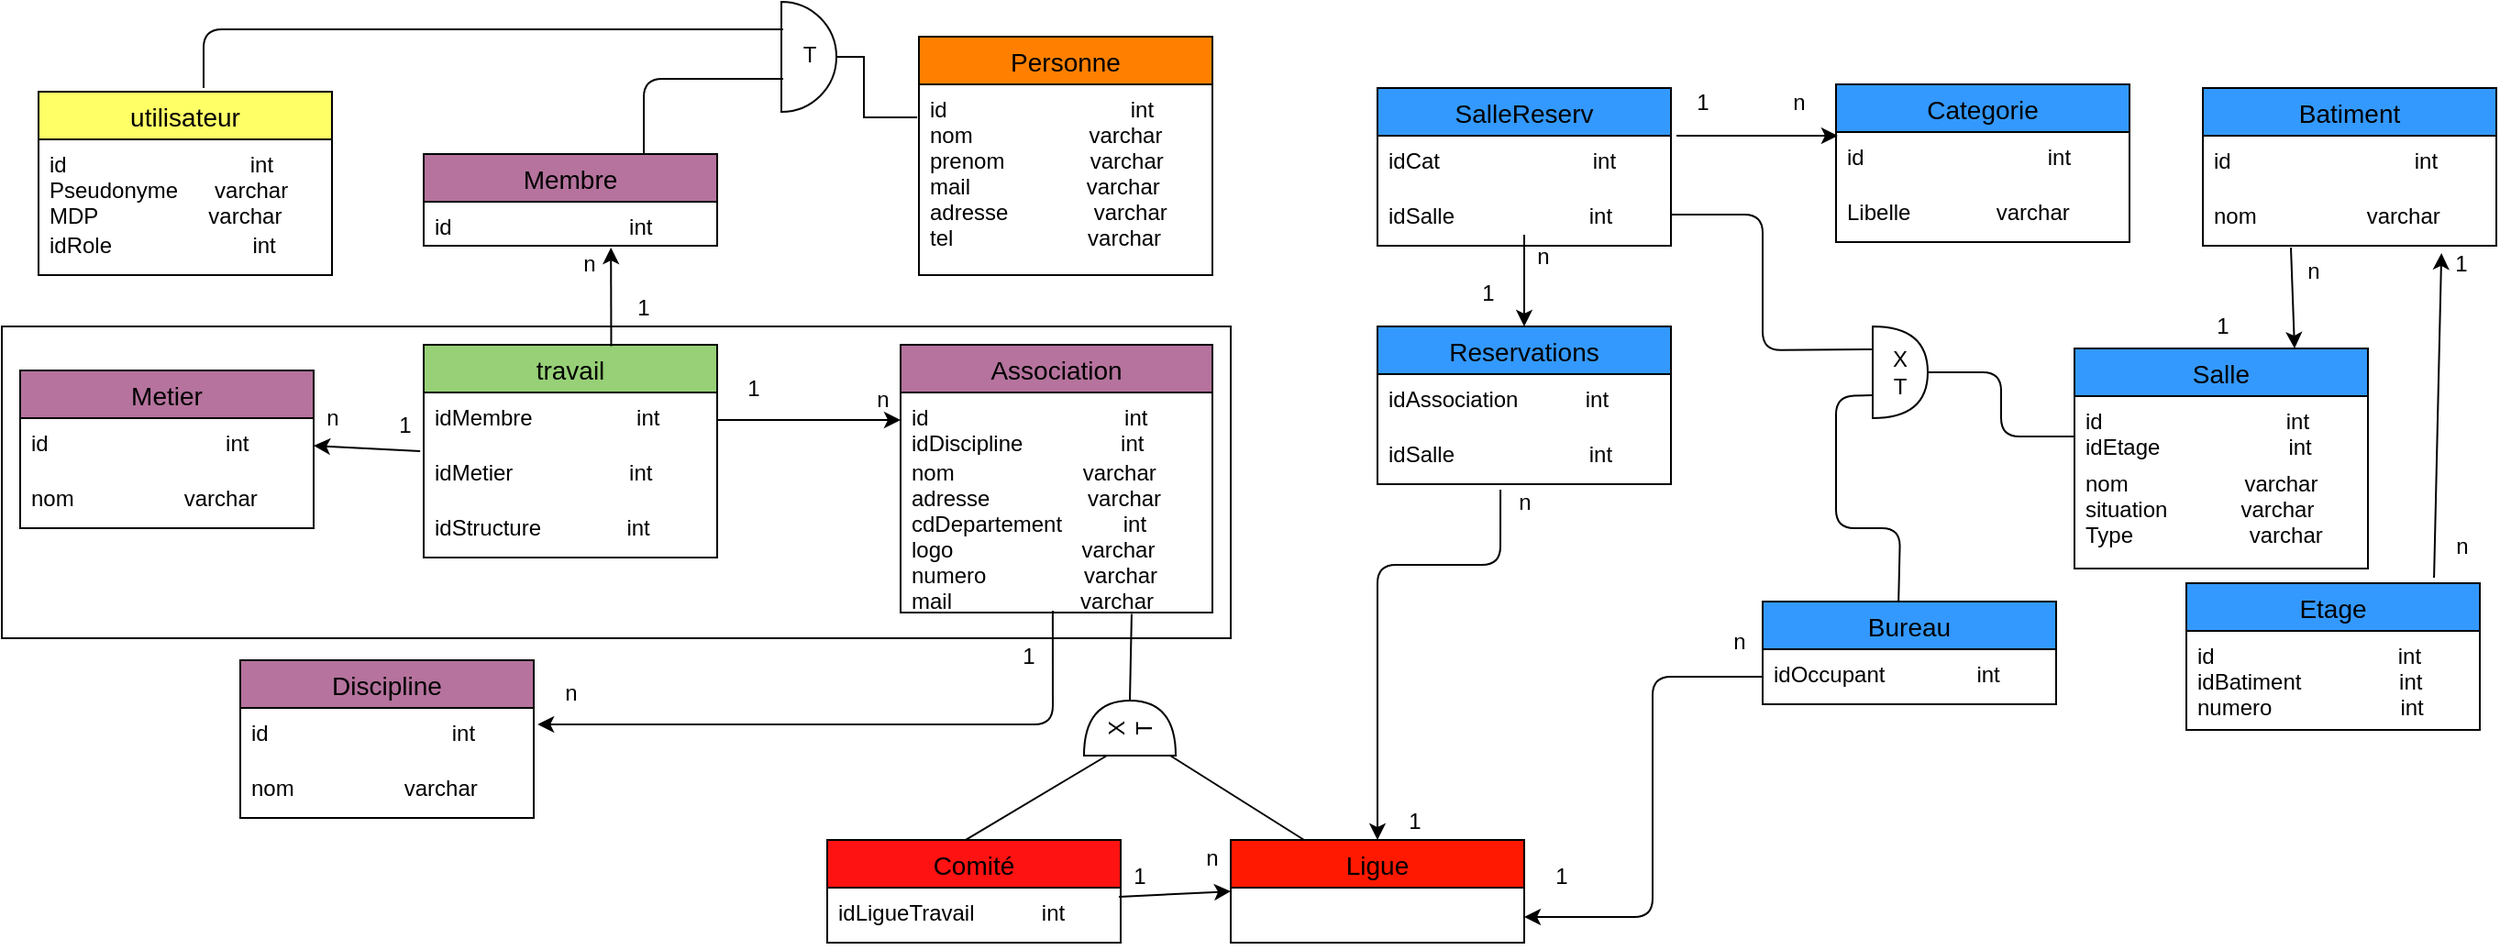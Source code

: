 <mxfile version="13.10.6" type="device"><diagram id="2DV8uy0ut4ykDYrGtj5p" name="Page-1"><mxGraphModel dx="2744" dy="729" grid="1" gridSize="10" guides="1" tooltips="1" connect="1" arrows="1" fold="1" page="1" pageScale="1" pageWidth="827" pageHeight="1169" math="0" shadow="0"><root><mxCell id="0"/><mxCell id="1" parent="0"/><mxCell id="hDsjbTgdmyOwLNcb0dXp-3" value="" style="rounded=0;whiteSpace=wrap;html=1;" parent="1" vertex="1"><mxGeometry x="-700" y="222" width="670" height="170" as="geometry"/></mxCell><mxCell id="GRuf07WyvJA_DsYiJZch-27" value="Etage" style="swimlane;fontStyle=0;childLayout=stackLayout;horizontal=1;startSize=26;horizontalStack=0;resizeParent=1;resizeParentMax=0;resizeLast=0;collapsible=1;marginBottom=0;align=center;fontSize=14;fillColor=#3399FF;" parent="1" vertex="1"><mxGeometry x="491" y="362" width="160" height="80" as="geometry"/></mxCell><mxCell id="GRuf07WyvJA_DsYiJZch-28" value="id                              int&#xA;idBatiment                int&#xA;numero                     int&#xA;&#xA;" style="text;strokeColor=none;fillColor=none;spacingLeft=4;spacingRight=4;overflow=hidden;rotatable=0;points=[[0,0.5],[1,0.5]];portConstraint=eastwest;fontSize=12;" parent="GRuf07WyvJA_DsYiJZch-27" vertex="1"><mxGeometry y="26" width="160" height="54" as="geometry"/></mxCell><mxCell id="GRuf07WyvJA_DsYiJZch-23" value="Salle" style="swimlane;fontStyle=0;childLayout=stackLayout;horizontal=1;startSize=26;horizontalStack=0;resizeParent=1;resizeParentMax=0;resizeLast=0;collapsible=1;marginBottom=0;align=center;fontSize=14;fillColor=#3399FF;" parent="1" vertex="1"><mxGeometry x="430" y="234" width="160" height="120" as="geometry"/></mxCell><mxCell id="GRuf07WyvJA_DsYiJZch-24" value="id                              int&#xA;idEtage                     int&#xA;" style="text;strokeColor=none;fillColor=none;spacingLeft=4;spacingRight=4;overflow=hidden;rotatable=0;points=[[0,0.5],[1,0.5]];portConstraint=eastwest;fontSize=12;" parent="GRuf07WyvJA_DsYiJZch-23" vertex="1"><mxGeometry y="26" width="160" height="34" as="geometry"/></mxCell><mxCell id="GRuf07WyvJA_DsYiJZch-25" value="nom                   varchar&#xA;situation            varchar&#xA;Type                   varchar&#xA;" style="text;strokeColor=none;fillColor=none;spacingLeft=4;spacingRight=4;overflow=hidden;rotatable=0;points=[[0,0.5],[1,0.5]];portConstraint=eastwest;fontSize=12;" parent="GRuf07WyvJA_DsYiJZch-23" vertex="1"><mxGeometry y="60" width="160" height="60" as="geometry"/></mxCell><mxCell id="pXN5hou5hqDfqBLUjzr5-11" value="&lt;div&gt;X&lt;/div&gt;&lt;div&gt;T&lt;/div&gt;" style="shape=or;whiteSpace=wrap;html=1;fillColor=#FFFFFF;rotation=-90;" parent="1" vertex="1"><mxGeometry x="-100" y="416" width="30" height="50" as="geometry"/></mxCell><mxCell id="pXN5hou5hqDfqBLUjzr5-14" value="" style="endArrow=none;html=1;exitX=1;exitY=0.5;exitDx=0;exitDy=0;exitPerimeter=0;entryX=0.741;entryY=1.008;entryDx=0;entryDy=0;entryPerimeter=0;" parent="1" source="pXN5hou5hqDfqBLUjzr5-11" target="GRuf07WyvJA_DsYiJZch-46" edge="1"><mxGeometry width="50" height="50" relative="1" as="geometry"><mxPoint x="70" y="422" as="sourcePoint"/><mxPoint x="-190" y="392" as="targetPoint"/></mxGeometry></mxCell><mxCell id="pXN5hou5hqDfqBLUjzr5-15" value="" style="endArrow=none;html=1;entryX=0.45;entryY=0.036;entryDx=0;entryDy=0;exitX=0;exitY=0.25;exitDx=0;exitDy=0;exitPerimeter=0;entryPerimeter=0;" parent="1" source="pXN5hou5hqDfqBLUjzr5-11" target="pXN5hou5hqDfqBLUjzr5-7" edge="1"><mxGeometry width="50" height="50" relative="1" as="geometry"><mxPoint x="70" y="422" as="sourcePoint"/><mxPoint x="120" y="372" as="targetPoint"/></mxGeometry></mxCell><mxCell id="pXN5hou5hqDfqBLUjzr5-16" value="" style="endArrow=none;html=1;entryX=0;entryY=0.94;entryDx=0;entryDy=0;entryPerimeter=0;exitX=0.25;exitY=0;exitDx=0;exitDy=0;" parent="1" source="GRuf07WyvJA_DsYiJZch-15" target="pXN5hou5hqDfqBLUjzr5-11" edge="1"><mxGeometry width="50" height="50" relative="1" as="geometry"><mxPoint x="70" y="422" as="sourcePoint"/><mxPoint x="120" y="372" as="targetPoint"/></mxGeometry></mxCell><mxCell id="pXN5hou5hqDfqBLUjzr5-17" value="" style="endArrow=classic;html=1;exitX=1;exitY=0.5;exitDx=0;exitDy=0;entryX=0;entryY=0.5;entryDx=0;entryDy=0;" parent="1" source="GRuf07WyvJA_DsYiJZch-36" target="GRuf07WyvJA_DsYiJZch-12" edge="1"><mxGeometry width="50" height="50" relative="1" as="geometry"><mxPoint x="70" y="372" as="sourcePoint"/><mxPoint x="-300" y="272" as="targetPoint"/></mxGeometry></mxCell><mxCell id="pXN5hou5hqDfqBLUjzr5-37" value="" style="endArrow=classic;html=1;exitX=0.488;exitY=0.989;exitDx=0;exitDy=0;exitPerimeter=0;entryX=1.013;entryY=0.3;entryDx=0;entryDy=0;entryPerimeter=0;" parent="1" source="GRuf07WyvJA_DsYiJZch-46" target="pXN5hou5hqDfqBLUjzr5-34" edge="1"><mxGeometry width="50" height="50" relative="1" as="geometry"><mxPoint x="-220" y="312" as="sourcePoint"/><mxPoint x="-170" y="262" as="targetPoint"/><Array as="points"><mxPoint x="-127" y="439"/></Array></mxGeometry></mxCell><mxCell id="pXN5hou5hqDfqBLUjzr5-42" value="n" style="text;html=1;align=center;verticalAlign=middle;resizable=0;points=[];autosize=1;" parent="1" vertex="1"><mxGeometry x="631" y="332" width="20" height="20" as="geometry"/></mxCell><mxCell id="pXN5hou5hqDfqBLUjzr5-43" value="n" style="text;html=1;align=center;verticalAlign=middle;resizable=0;points=[];autosize=1;" parent="1" vertex="1"><mxGeometry x="550" y="182" width="20" height="20" as="geometry"/></mxCell><mxCell id="pXN5hou5hqDfqBLUjzr5-44" value="n" style="text;html=1;align=center;verticalAlign=middle;resizable=0;points=[];autosize=1;" parent="1" vertex="1"><mxGeometry x="-400" y="412" width="20" height="20" as="geometry"/></mxCell><mxCell id="pXN5hou5hqDfqBLUjzr5-45" value="n" style="text;html=1;align=center;verticalAlign=middle;resizable=0;points=[];autosize=1;" parent="1" vertex="1"><mxGeometry x="-230" y="252" width="20" height="20" as="geometry"/></mxCell><mxCell id="pXN5hou5hqDfqBLUjzr5-49" value="&lt;div&gt;1&lt;/div&gt;" style="text;html=1;strokeColor=none;fillColor=none;align=center;verticalAlign=middle;whiteSpace=wrap;rounded=0;shadow=0;" parent="1" vertex="1"><mxGeometry x="-310" y="246" width="40" height="20" as="geometry"/></mxCell><mxCell id="pXN5hou5hqDfqBLUjzr5-50" value="&lt;div&gt;1&lt;/div&gt;" style="text;html=1;strokeColor=none;fillColor=none;align=center;verticalAlign=middle;whiteSpace=wrap;rounded=0;shadow=0;" parent="1" vertex="1"><mxGeometry x="-500" y="266" width="40" height="20" as="geometry"/></mxCell><mxCell id="pXN5hou5hqDfqBLUjzr5-52" value="&lt;div&gt;1&lt;/div&gt;" style="text;html=1;strokeColor=none;fillColor=none;align=center;verticalAlign=middle;whiteSpace=wrap;rounded=0;shadow=0;" parent="1" vertex="1"><mxGeometry x="621" y="178" width="40" height="20" as="geometry"/></mxCell><mxCell id="pXN5hou5hqDfqBLUjzr5-53" value="&lt;div&gt;1&lt;/div&gt;" style="text;html=1;strokeColor=none;fillColor=none;align=center;verticalAlign=middle;whiteSpace=wrap;rounded=0;shadow=0;" parent="1" vertex="1"><mxGeometry x="491" y="212" width="40" height="20" as="geometry"/></mxCell><mxCell id="pXN5hou5hqDfqBLUjzr5-54" value="&lt;div&gt;1&lt;/div&gt;" style="text;html=1;strokeColor=none;fillColor=none;align=center;verticalAlign=middle;whiteSpace=wrap;rounded=0;shadow=0;" parent="1" vertex="1"><mxGeometry x="-160" y="392" width="40" height="20" as="geometry"/></mxCell><mxCell id="GRuf07WyvJA_DsYiJZch-31" value="Batiment" style="swimlane;fontStyle=0;childLayout=stackLayout;horizontal=1;startSize=26;horizontalStack=0;resizeParent=1;resizeParentMax=0;resizeLast=0;collapsible=1;marginBottom=0;align=center;fontSize=14;fillColor=#3399FF;" parent="1" vertex="1"><mxGeometry x="500" y="92" width="160" height="86" as="geometry"><mxRectangle x="280" y="380" width="100" height="26" as="alternateBounds"/></mxGeometry></mxCell><mxCell id="GRuf07WyvJA_DsYiJZch-32" value="id                              int" style="text;strokeColor=none;fillColor=none;spacingLeft=4;spacingRight=4;overflow=hidden;rotatable=0;points=[[0,0.5],[1,0.5]];portConstraint=eastwest;fontSize=12;" parent="GRuf07WyvJA_DsYiJZch-31" vertex="1"><mxGeometry y="26" width="160" height="30" as="geometry"/></mxCell><mxCell id="GRuf07WyvJA_DsYiJZch-33" value="nom                  varchar" style="text;strokeColor=none;fillColor=none;spacingLeft=4;spacingRight=4;overflow=hidden;rotatable=0;points=[[0,0.5],[1,0.5]];portConstraint=eastwest;fontSize=12;" parent="GRuf07WyvJA_DsYiJZch-31" vertex="1"><mxGeometry y="56" width="160" height="30" as="geometry"/></mxCell><mxCell id="GRuf07WyvJA_DsYiJZch-39" value="Bureau" style="swimlane;fontStyle=0;childLayout=stackLayout;horizontal=1;startSize=26;horizontalStack=0;resizeParent=1;resizeParentMax=0;resizeLast=0;collapsible=1;marginBottom=0;align=center;fontSize=14;fillColor=#3399FF;" parent="1" vertex="1"><mxGeometry x="260" y="372" width="160" height="56" as="geometry"/></mxCell><mxCell id="GRuf07WyvJA_DsYiJZch-40" value="idOccupant               int" style="text;strokeColor=none;fillColor=none;spacingLeft=4;spacingRight=4;overflow=hidden;rotatable=0;points=[[0,0.5],[1,0.5]];portConstraint=eastwest;fontSize=12;" parent="GRuf07WyvJA_DsYiJZch-39" vertex="1"><mxGeometry y="26" width="160" height="30" as="geometry"/></mxCell><mxCell id="8ENndHTd4EqJHcFQh54M-3" value="" style="verticalLabelPosition=bottom;verticalAlign=top;html=1;shape=mxgraph.basic.half_circle;fillColor=#FFFFFF;strokeColor=#050505;rotation=-90;" parent="1" vertex="1"><mxGeometry x="-290" y="60" width="60" height="30" as="geometry"/></mxCell><mxCell id="8ENndHTd4EqJHcFQh54M-4" value="T" style="text;html=1;align=center;verticalAlign=middle;resizable=0;points=[];autosize=1;" parent="1" vertex="1"><mxGeometry x="-270" y="64" width="20" height="20" as="geometry"/></mxCell><mxCell id="8ENndHTd4EqJHcFQh54M-9" value="" style="endArrow=none;html=1;entryX=0.3;entryY=0.033;entryDx=0;entryDy=0;entryPerimeter=0;exitX=0.75;exitY=0;exitDx=0;exitDy=0;" parent="1" source="GRuf07WyvJA_DsYiJZch-19" target="8ENndHTd4EqJHcFQh54M-3" edge="1"><mxGeometry width="50" height="50" relative="1" as="geometry"><mxPoint x="-200" y="92" as="sourcePoint"/><mxPoint x="-150" y="42" as="targetPoint"/><Array as="points"><mxPoint x="-350" y="87"/></Array></mxGeometry></mxCell><mxCell id="8ENndHTd4EqJHcFQh54M-10" value="" style="endArrow=none;html=1;entryX=0.75;entryY=0.033;entryDx=0;entryDy=0;entryPerimeter=0;" parent="1" target="8ENndHTd4EqJHcFQh54M-3" edge="1"><mxGeometry width="50" height="50" relative="1" as="geometry"><mxPoint x="-590" y="92" as="sourcePoint"/><mxPoint x="-150" y="42" as="targetPoint"/><Array as="points"><mxPoint x="-590" y="60"/></Array></mxGeometry></mxCell><mxCell id="8ENndHTd4EqJHcFQh54M-18" value="" style="endArrow=none;html=1;rounded=0;entryX=-0.006;entryY=0.173;entryDx=0;entryDy=0;entryPerimeter=0;exitX=0.5;exitY=1;exitDx=0;exitDy=0;exitPerimeter=0;" parent="1" source="8ENndHTd4EqJHcFQh54M-3" target="8ENndHTd4EqJHcFQh54M-15" edge="1"><mxGeometry relative="1" as="geometry"><mxPoint x="-260" y="142" as="sourcePoint"/><mxPoint x="-100" y="142" as="targetPoint"/><Array as="points"><mxPoint x="-230" y="75"/><mxPoint x="-230" y="108"/></Array></mxGeometry></mxCell><mxCell id="GRuf07WyvJA_DsYiJZch-19" value="Membre" style="swimlane;fontStyle=0;childLayout=stackLayout;horizontal=1;startSize=26;horizontalStack=0;resizeParent=1;resizeParentMax=0;resizeLast=0;collapsible=1;marginBottom=0;align=center;fontSize=14;fillColor=#B5739D;" parent="1" vertex="1"><mxGeometry x="-470" y="128" width="160" height="50" as="geometry"/></mxCell><mxCell id="GRuf07WyvJA_DsYiJZch-20" value="id                             int&#xA;" style="text;strokeColor=none;fillColor=none;spacingLeft=4;spacingRight=4;overflow=hidden;rotatable=0;points=[[0,0.5],[1,0.5]];portConstraint=eastwest;fontSize=12;" parent="GRuf07WyvJA_DsYiJZch-19" vertex="1"><mxGeometry y="26" width="160" height="24" as="geometry"/></mxCell><mxCell id="8ENndHTd4EqJHcFQh54M-14" value="Personne" style="swimlane;fontStyle=0;childLayout=stackLayout;horizontal=1;startSize=26;horizontalStack=0;resizeParent=1;resizeParentMax=0;resizeLast=0;collapsible=1;marginBottom=0;align=center;fontSize=14;strokeColor=#050505;fillColor=#FF8000;" parent="1" vertex="1"><mxGeometry x="-200" y="64" width="160" height="130" as="geometry"/></mxCell><mxCell id="8ENndHTd4EqJHcFQh54M-15" value="id                              int&#xA;nom                   varchar&#xA;prenom              varchar&#xA;mail                   varchar&#xA;adresse              varchar&#xA;tel                      varchar&#xA;" style="text;strokeColor=none;fillColor=none;spacingLeft=4;spacingRight=4;overflow=hidden;rotatable=0;points=[[0,0.5],[1,0.5]];portConstraint=eastwest;fontSize=12;" parent="8ENndHTd4EqJHcFQh54M-14" vertex="1"><mxGeometry y="26" width="160" height="104" as="geometry"/></mxCell><mxCell id="pXN5hou5hqDfqBLUjzr5-59" value="utilisateur" style="swimlane;fontStyle=0;childLayout=stackLayout;horizontal=1;startSize=26;horizontalStack=0;resizeParent=1;resizeParentMax=0;resizeLast=0;collapsible=1;marginBottom=0;align=center;fontSize=14;shadow=0;fillColor=#FFFF66;" parent="1" vertex="1"><mxGeometry x="-680" y="94" width="160" height="100" as="geometry"/></mxCell><mxCell id="pXN5hou5hqDfqBLUjzr5-60" value="id                              int&#xA;Pseudonyme      varchar&#xA;MDP                  varchar&#xA;" style="text;strokeColor=none;fillColor=none;spacingLeft=4;spacingRight=4;overflow=hidden;rotatable=0;points=[[0,0.5],[1,0.5]];portConstraint=eastwest;fontSize=12;" parent="pXN5hou5hqDfqBLUjzr5-59" vertex="1"><mxGeometry y="26" width="160" height="44" as="geometry"/></mxCell><mxCell id="pXN5hou5hqDfqBLUjzr5-61" value="idRole                       int" style="text;strokeColor=none;fillColor=none;spacingLeft=4;spacingRight=4;overflow=hidden;rotatable=0;points=[[0,0.5],[1,0.5]];portConstraint=eastwest;fontSize=12;" parent="pXN5hou5hqDfqBLUjzr5-59" vertex="1"><mxGeometry y="70" width="160" height="30" as="geometry"/></mxCell><mxCell id="GRuf07WyvJA_DsYiJZch-11" value="Association" style="swimlane;fontStyle=0;childLayout=stackLayout;horizontal=1;startSize=26;horizontalStack=0;resizeParent=1;resizeParentMax=0;resizeLast=0;collapsible=1;marginBottom=0;align=center;fontSize=14;fillColor=#B5739D;" parent="1" vertex="1"><mxGeometry x="-210" y="232" width="170" height="146" as="geometry"/></mxCell><mxCell id="GRuf07WyvJA_DsYiJZch-12" value="id                                int&#xA;idDiscipline                int&#xA;" style="text;strokeColor=none;fillColor=none;spacingLeft=4;spacingRight=4;overflow=hidden;rotatable=0;points=[[0,0.5],[1,0.5]];portConstraint=eastwest;fontSize=12;" parent="GRuf07WyvJA_DsYiJZch-11" vertex="1"><mxGeometry y="26" width="170" height="30" as="geometry"/></mxCell><mxCell id="GRuf07WyvJA_DsYiJZch-46" value="nom                     varchar&#xA;adresse                varchar&#xA;cdDepartement          int &#xA;logo                     varchar&#xA;numero                varchar&#xA;mail                     varchar&#xA;&#xA;" style="text;strokeColor=none;fillColor=none;spacingLeft=4;spacingRight=4;overflow=hidden;rotatable=0;points=[[0,0.5],[1,0.5]];portConstraint=eastwest;fontSize=12;" parent="GRuf07WyvJA_DsYiJZch-11" vertex="1"><mxGeometry y="56" width="170" height="90" as="geometry"/></mxCell><mxCell id="pXN5hou5hqDfqBLUjzr5-21" value="Metier" style="swimlane;fontStyle=0;childLayout=stackLayout;horizontal=1;startSize=26;horizontalStack=0;resizeParent=1;resizeParentMax=0;resizeLast=0;collapsible=1;marginBottom=0;align=center;fontSize=14;fillColor=#B5739D;" parent="1" vertex="1"><mxGeometry x="-690" y="246" width="160" height="86" as="geometry"/></mxCell><mxCell id="pXN5hou5hqDfqBLUjzr5-22" value="id                             int" style="text;strokeColor=none;fillColor=none;spacingLeft=4;spacingRight=4;overflow=hidden;rotatable=0;points=[[0,0.5],[1,0.5]];portConstraint=eastwest;fontSize=12;" parent="pXN5hou5hqDfqBLUjzr5-21" vertex="1"><mxGeometry y="26" width="160" height="30" as="geometry"/></mxCell><mxCell id="pXN5hou5hqDfqBLUjzr5-24" value="nom                  varchar" style="text;strokeColor=none;fillColor=none;spacingLeft=4;spacingRight=4;overflow=hidden;rotatable=0;points=[[0,0.5],[1,0.5]];portConstraint=eastwest;fontSize=12;" parent="pXN5hou5hqDfqBLUjzr5-21" vertex="1"><mxGeometry y="56" width="160" height="30" as="geometry"/></mxCell><mxCell id="hDsjbTgdmyOwLNcb0dXp-1" value="" style="endArrow=classic;html=1;exitX=-0.012;exitY=0.067;exitDx=0;exitDy=0;entryX=1;entryY=0.5;entryDx=0;entryDy=0;exitPerimeter=0;" parent="1" source="GRuf07WyvJA_DsYiJZch-37" target="pXN5hou5hqDfqBLUjzr5-22" edge="1"><mxGeometry width="50" height="50" relative="1" as="geometry"><mxPoint x="-574" y="372" as="sourcePoint"/><mxPoint x="-470" y="373" as="targetPoint"/></mxGeometry></mxCell><mxCell id="GRuf07WyvJA_DsYiJZch-35" value="travail" style="swimlane;fontStyle=0;childLayout=stackLayout;horizontal=1;startSize=26;horizontalStack=0;resizeParent=1;resizeParentMax=0;resizeLast=0;collapsible=1;marginBottom=0;align=center;fontSize=14;fillColor=#97D077;" parent="1" vertex="1"><mxGeometry x="-470" y="232" width="160" height="116" as="geometry"/></mxCell><mxCell id="GRuf07WyvJA_DsYiJZch-36" value="idMembre                 int" style="text;strokeColor=none;fillColor=none;spacingLeft=4;spacingRight=4;overflow=hidden;rotatable=0;points=[[0,0.5],[1,0.5]];portConstraint=eastwest;fontSize=12;" parent="GRuf07WyvJA_DsYiJZch-35" vertex="1"><mxGeometry y="26" width="160" height="30" as="geometry"/></mxCell><mxCell id="GRuf07WyvJA_DsYiJZch-37" value="idMetier                   int" style="text;strokeColor=none;fillColor=none;spacingLeft=4;spacingRight=4;overflow=hidden;rotatable=0;points=[[0,0.5],[1,0.5]];portConstraint=eastwest;fontSize=12;" parent="GRuf07WyvJA_DsYiJZch-35" vertex="1"><mxGeometry y="56" width="160" height="30" as="geometry"/></mxCell><mxCell id="GRuf07WyvJA_DsYiJZch-38" value="idStructure              int" style="text;strokeColor=none;fillColor=none;spacingLeft=4;spacingRight=4;overflow=hidden;rotatable=0;points=[[0,0.5],[1,0.5]];portConstraint=eastwest;fontSize=12;" parent="GRuf07WyvJA_DsYiJZch-35" vertex="1"><mxGeometry y="86" width="160" height="30" as="geometry"/></mxCell><mxCell id="hDsjbTgdmyOwLNcb0dXp-2" value="n" style="text;html=1;align=center;verticalAlign=middle;resizable=0;points=[];autosize=1;" parent="1" vertex="1"><mxGeometry x="-530" y="262" width="20" height="20" as="geometry"/></mxCell><mxCell id="pXN5hou5hqDfqBLUjzr5-7" value="Comité" style="swimlane;fontStyle=0;childLayout=stackLayout;horizontal=1;startSize=26;horizontalStack=0;resizeParent=1;resizeParentMax=0;resizeLast=0;collapsible=1;marginBottom=0;align=center;fontSize=14;fillColor=#FF1212;" parent="1" vertex="1"><mxGeometry x="-250" y="502" width="160" height="56" as="geometry"/></mxCell><mxCell id="pXN5hou5hqDfqBLUjzr5-8" value="idLigueTravail           int" style="text;strokeColor=none;fillColor=none;spacingLeft=4;spacingRight=4;overflow=hidden;rotatable=0;points=[[0,0.5],[1,0.5]];portConstraint=eastwest;fontSize=12;" parent="pXN5hou5hqDfqBLUjzr5-7" vertex="1"><mxGeometry y="26" width="160" height="30" as="geometry"/></mxCell><mxCell id="GRuf07WyvJA_DsYiJZch-15" value="Ligue" style="swimlane;fontStyle=0;childLayout=stackLayout;horizontal=1;startSize=26;horizontalStack=0;resizeParent=1;resizeParentMax=0;resizeLast=0;collapsible=1;marginBottom=0;align=center;fontSize=14;fillColor=#FF1900;" parent="1" vertex="1"><mxGeometry x="-30" y="502" width="160" height="56" as="geometry"/></mxCell><mxCell id="pXN5hou5hqDfqBLUjzr5-33" value="Discipline" style="swimlane;fontStyle=0;childLayout=stackLayout;horizontal=1;startSize=26;horizontalStack=0;resizeParent=1;resizeParentMax=0;resizeLast=0;collapsible=1;marginBottom=0;align=center;fontSize=14;shadow=0;fillColor=#B5739D;" parent="1" vertex="1"><mxGeometry x="-570" y="404" width="160" height="86" as="geometry"/></mxCell><mxCell id="pXN5hou5hqDfqBLUjzr5-34" value="id                              int" style="text;strokeColor=none;fillColor=none;spacingLeft=4;spacingRight=4;overflow=hidden;rotatable=0;points=[[0,0.5],[1,0.5]];portConstraint=eastwest;fontSize=12;" parent="pXN5hou5hqDfqBLUjzr5-33" vertex="1"><mxGeometry y="26" width="160" height="30" as="geometry"/></mxCell><mxCell id="pXN5hou5hqDfqBLUjzr5-35" value="nom                  varchar" style="text;strokeColor=none;fillColor=none;spacingLeft=4;spacingRight=4;overflow=hidden;rotatable=0;points=[[0,0.5],[1,0.5]];portConstraint=eastwest;fontSize=12;" parent="pXN5hou5hqDfqBLUjzr5-33" vertex="1"><mxGeometry y="56" width="160" height="30" as="geometry"/></mxCell><mxCell id="hDsjbTgdmyOwLNcb0dXp-4" value="" style="endArrow=classic;html=1;entryX=0.638;entryY=1.042;entryDx=0;entryDy=0;entryPerimeter=0;exitX=0.639;exitY=0.006;exitDx=0;exitDy=0;exitPerimeter=0;" parent="1" source="GRuf07WyvJA_DsYiJZch-35" target="GRuf07WyvJA_DsYiJZch-20" edge="1"><mxGeometry width="50" height="50" relative="1" as="geometry"><mxPoint x="-200" y="312" as="sourcePoint"/><mxPoint x="-150" y="262" as="targetPoint"/></mxGeometry></mxCell><mxCell id="hDsjbTgdmyOwLNcb0dXp-5" value="&lt;div&gt;1&lt;/div&gt;" style="text;html=1;strokeColor=none;fillColor=none;align=center;verticalAlign=middle;whiteSpace=wrap;rounded=0;shadow=0;" parent="1" vertex="1"><mxGeometry x="-370" y="202" width="40" height="20" as="geometry"/></mxCell><mxCell id="hDsjbTgdmyOwLNcb0dXp-6" value="n" style="text;html=1;align=center;verticalAlign=middle;resizable=0;points=[];autosize=1;" parent="1" vertex="1"><mxGeometry x="-390" y="178" width="20" height="20" as="geometry"/></mxCell><mxCell id="I9sba5DGAssqWx-bpDRp-2" value="" style="endArrow=classic;html=1;entryX=0.813;entryY=1.133;entryDx=0;entryDy=0;exitX=0.844;exitY=-0.037;exitDx=0;exitDy=0;exitPerimeter=0;entryPerimeter=0;" parent="1" source="GRuf07WyvJA_DsYiJZch-27" target="GRuf07WyvJA_DsYiJZch-33" edge="1"><mxGeometry width="50" height="50" relative="1" as="geometry"><mxPoint x="160" y="452" as="sourcePoint"/><mxPoint x="210" y="402" as="targetPoint"/></mxGeometry></mxCell><mxCell id="I9sba5DGAssqWx-bpDRp-3" value="&lt;div&gt;X&lt;/div&gt;&lt;div&gt;T&lt;/div&gt;" style="shape=or;whiteSpace=wrap;html=1;fillColor=#FFFFFF;rotation=0;" parent="1" vertex="1"><mxGeometry x="320" y="222" width="30" height="50" as="geometry"/></mxCell><mxCell id="I9sba5DGAssqWx-bpDRp-4" value="" style="endArrow=none;html=1;entryX=1;entryY=0.5;entryDx=0;entryDy=0;entryPerimeter=0;" parent="1" target="I9sba5DGAssqWx-bpDRp-3" edge="1"><mxGeometry width="50" height="50" relative="1" as="geometry"><mxPoint x="430" y="282" as="sourcePoint"/><mxPoint x="210" y="312" as="targetPoint"/><Array as="points"><mxPoint x="430" y="282"/><mxPoint x="390" y="282"/><mxPoint x="390" y="247"/></Array></mxGeometry></mxCell><mxCell id="I9sba5DGAssqWx-bpDRp-5" value="" style="endArrow=none;html=1;entryX=0;entryY=0.75;entryDx=0;entryDy=0;entryPerimeter=0;exitX=0.463;exitY=0;exitDx=0;exitDy=0;exitPerimeter=0;" parent="1" source="GRuf07WyvJA_DsYiJZch-39" target="I9sba5DGAssqWx-bpDRp-3" edge="1"><mxGeometry width="50" height="50" relative="1" as="geometry"><mxPoint x="160" y="362" as="sourcePoint"/><mxPoint x="210" y="312" as="targetPoint"/><Array as="points"><mxPoint x="335" y="332"/><mxPoint x="300" y="332"/><mxPoint x="300" y="260"/></Array></mxGeometry></mxCell><mxCell id="I9sba5DGAssqWx-bpDRp-6" value="Categorie" style="swimlane;fontStyle=0;childLayout=stackLayout;horizontal=1;startSize=26;horizontalStack=0;resizeParent=1;resizeParentMax=0;resizeLast=0;collapsible=1;marginBottom=0;align=center;fontSize=14;fillColor=#3399FF;" parent="1" vertex="1"><mxGeometry x="300" y="90" width="160" height="86" as="geometry"/></mxCell><mxCell id="I9sba5DGAssqWx-bpDRp-7" value="id                              int" style="text;strokeColor=none;fillColor=none;spacingLeft=4;spacingRight=4;overflow=hidden;rotatable=0;points=[[0,0.5],[1,0.5]];portConstraint=eastwest;fontSize=12;" parent="I9sba5DGAssqWx-bpDRp-6" vertex="1"><mxGeometry y="26" width="160" height="30" as="geometry"/></mxCell><mxCell id="I9sba5DGAssqWx-bpDRp-8" value="Libelle              varchar" style="text;strokeColor=none;fillColor=none;spacingLeft=4;spacingRight=4;overflow=hidden;rotatable=0;points=[[0,0.5],[1,0.5]];portConstraint=eastwest;fontSize=12;" parent="I9sba5DGAssqWx-bpDRp-6" vertex="1"><mxGeometry y="56" width="160" height="30" as="geometry"/></mxCell><mxCell id="I9sba5DGAssqWx-bpDRp-9" value="SalleReserv" style="swimlane;fontStyle=0;childLayout=stackLayout;horizontal=1;startSize=26;horizontalStack=0;resizeParent=1;resizeParentMax=0;resizeLast=0;collapsible=1;marginBottom=0;align=center;fontSize=14;fillColor=#3399FF;" parent="1" vertex="1"><mxGeometry x="50" y="92" width="160" height="86" as="geometry"/></mxCell><mxCell id="I9sba5DGAssqWx-bpDRp-10" value="idCat                         int" style="text;strokeColor=none;fillColor=none;spacingLeft=4;spacingRight=4;overflow=hidden;rotatable=0;points=[[0,0.5],[1,0.5]];portConstraint=eastwest;fontSize=12;" parent="I9sba5DGAssqWx-bpDRp-9" vertex="1"><mxGeometry y="26" width="160" height="30" as="geometry"/></mxCell><mxCell id="I9sba5DGAssqWx-bpDRp-11" value="idSalle                      int" style="text;strokeColor=none;fillColor=none;spacingLeft=4;spacingRight=4;overflow=hidden;rotatable=0;points=[[0,0.5],[1,0.5]];portConstraint=eastwest;fontSize=12;" parent="I9sba5DGAssqWx-bpDRp-9" vertex="1"><mxGeometry y="56" width="160" height="30" as="geometry"/></mxCell><mxCell id="I9sba5DGAssqWx-bpDRp-12" value="Reservations" style="swimlane;fontStyle=0;childLayout=stackLayout;horizontal=1;startSize=26;horizontalStack=0;resizeParent=1;resizeParentMax=0;resizeLast=0;collapsible=1;marginBottom=0;align=center;fontSize=14;fillColor=#3399FF;" parent="1" vertex="1"><mxGeometry x="50" y="222" width="160" height="86" as="geometry"/></mxCell><mxCell id="I9sba5DGAssqWx-bpDRp-13" value="idAssociation           int" style="text;strokeColor=none;fillColor=none;spacingLeft=4;spacingRight=4;overflow=hidden;rotatable=0;points=[[0,0.5],[1,0.5]];portConstraint=eastwest;fontSize=12;" parent="I9sba5DGAssqWx-bpDRp-12" vertex="1"><mxGeometry y="26" width="160" height="30" as="geometry"/></mxCell><mxCell id="I9sba5DGAssqWx-bpDRp-14" value="idSalle                      int" style="text;strokeColor=none;fillColor=none;spacingLeft=4;spacingRight=4;overflow=hidden;rotatable=0;points=[[0,0.5],[1,0.5]];portConstraint=eastwest;fontSize=12;" parent="I9sba5DGAssqWx-bpDRp-12" vertex="1"><mxGeometry y="56" width="160" height="30" as="geometry"/></mxCell><mxCell id="I9sba5DGAssqWx-bpDRp-16" value="" style="endArrow=none;html=1;entryX=0;entryY=0.25;entryDx=0;entryDy=0;entryPerimeter=0;" parent="1" target="I9sba5DGAssqWx-bpDRp-3" edge="1"><mxGeometry width="50" height="50" relative="1" as="geometry"><mxPoint x="210" y="161" as="sourcePoint"/><mxPoint x="210" y="252" as="targetPoint"/><Array as="points"><mxPoint x="260" y="161"/><mxPoint x="260" y="235"/></Array></mxGeometry></mxCell><mxCell id="I9sba5DGAssqWx-bpDRp-17" value="" style="endArrow=classic;html=1;entryX=0.006;entryY=0.067;entryDx=0;entryDy=0;exitX=1.019;exitY=0;exitDx=0;exitDy=0;exitPerimeter=0;entryPerimeter=0;" parent="1" source="I9sba5DGAssqWx-bpDRp-10" target="I9sba5DGAssqWx-bpDRp-7" edge="1"><mxGeometry width="50" height="50" relative="1" as="geometry"><mxPoint x="160" y="302" as="sourcePoint"/><mxPoint x="210" y="252" as="targetPoint"/></mxGeometry></mxCell><mxCell id="I9sba5DGAssqWx-bpDRp-19" value="n" style="text;html=1;strokeColor=none;fillColor=none;align=center;verticalAlign=middle;whiteSpace=wrap;rounded=0;" parent="1" vertex="1"><mxGeometry x="260" y="90" width="40" height="20" as="geometry"/></mxCell><mxCell id="I9sba5DGAssqWx-bpDRp-20" value="1" style="text;html=1;align=center;verticalAlign=middle;resizable=0;points=[];autosize=1;" parent="1" vertex="1"><mxGeometry x="217" y="90" width="20" height="20" as="geometry"/></mxCell><mxCell id="I9sba5DGAssqWx-bpDRp-21" value="" style="endArrow=classic;html=1;entryX=0.5;entryY=0;entryDx=0;entryDy=0;" parent="1" target="I9sba5DGAssqWx-bpDRp-12" edge="1"><mxGeometry width="50" height="50" relative="1" as="geometry"><mxPoint x="130" y="172" as="sourcePoint"/><mxPoint x="210" y="252" as="targetPoint"/></mxGeometry></mxCell><mxCell id="I9sba5DGAssqWx-bpDRp-26" value="1" style="text;html=1;align=center;verticalAlign=middle;resizable=0;points=[];autosize=1;" parent="1" vertex="1"><mxGeometry x="100" y="194" width="20" height="20" as="geometry"/></mxCell><mxCell id="I9sba5DGAssqWx-bpDRp-28" value="n" style="text;html=1;align=center;verticalAlign=middle;resizable=0;points=[];autosize=1;" parent="1" vertex="1"><mxGeometry x="130" y="174" width="20" height="20" as="geometry"/></mxCell><mxCell id="pXN5hou5hqDfqBLUjzr5-1" value="" style="endArrow=classic;html=1;exitX=0.3;exitY=1.033;exitDx=0;exitDy=0;exitPerimeter=0;entryX=0.75;entryY=0;entryDx=0;entryDy=0;" parent="1" source="GRuf07WyvJA_DsYiJZch-33" target="GRuf07WyvJA_DsYiJZch-23" edge="1"><mxGeometry width="50" height="50" relative="1" as="geometry"><mxPoint x="60" y="392" as="sourcePoint"/><mxPoint x="50" y="412" as="targetPoint"/><Array as="points"/></mxGeometry></mxCell><mxCell id="nOHufcYZANZkSoujM03L-2" value="" style="endArrow=classic;html=1;exitX=0.419;exitY=1.1;exitDx=0;exitDy=0;exitPerimeter=0;entryX=0.5;entryY=0;entryDx=0;entryDy=0;" parent="1" source="I9sba5DGAssqWx-bpDRp-14" target="GRuf07WyvJA_DsYiJZch-15" edge="1"><mxGeometry width="50" height="50" relative="1" as="geometry"><mxPoint x="120" y="336.99" as="sourcePoint"/><mxPoint x="108.08" y="392" as="targetPoint"/><Array as="points"><mxPoint x="117" y="352"/><mxPoint x="50" y="352"/></Array></mxGeometry></mxCell><mxCell id="nOHufcYZANZkSoujM03L-3" value="" style="endArrow=classic;html=1;exitX=0.994;exitY=0.167;exitDx=0;exitDy=0;exitPerimeter=0;" parent="1" source="pXN5hou5hqDfqBLUjzr5-8" edge="1"><mxGeometry width="50" height="50" relative="1" as="geometry"><mxPoint x="40" y="352" as="sourcePoint"/><mxPoint x="-30" y="530" as="targetPoint"/></mxGeometry></mxCell><mxCell id="nOHufcYZANZkSoujM03L-4" value="n" style="text;html=1;strokeColor=none;fillColor=none;align=center;verticalAlign=middle;whiteSpace=wrap;rounded=0;" parent="1" vertex="1"><mxGeometry x="-60" y="502" width="40" height="20" as="geometry"/></mxCell><mxCell id="nOHufcYZANZkSoujM03L-5" value="1" style="text;html=1;align=center;verticalAlign=middle;resizable=0;points=[];autosize=1;" parent="1" vertex="1"><mxGeometry x="-90" y="512" width="20" height="20" as="geometry"/></mxCell><mxCell id="nOHufcYZANZkSoujM03L-6" value="" style="endArrow=classic;html=1;entryX=1;entryY=0.75;entryDx=0;entryDy=0;exitX=0;exitY=0.5;exitDx=0;exitDy=0;" parent="1" source="GRuf07WyvJA_DsYiJZch-40" target="GRuf07WyvJA_DsYiJZch-15" edge="1"><mxGeometry width="50" height="50" relative="1" as="geometry"><mxPoint x="40" y="382" as="sourcePoint"/><mxPoint x="90" y="332" as="targetPoint"/><Array as="points"><mxPoint x="200" y="413"/><mxPoint x="200" y="544"/></Array></mxGeometry></mxCell><mxCell id="nOHufcYZANZkSoujM03L-7" value="n" style="text;html=1;align=center;verticalAlign=middle;resizable=0;points=[];autosize=1;" parent="1" vertex="1"><mxGeometry x="120" y="308" width="20" height="20" as="geometry"/></mxCell><mxCell id="nOHufcYZANZkSoujM03L-8" value="n" style="text;html=1;align=center;verticalAlign=middle;resizable=0;points=[];autosize=1;" parent="1" vertex="1"><mxGeometry x="237" y="384" width="20" height="20" as="geometry"/></mxCell><mxCell id="nOHufcYZANZkSoujM03L-9" value="1" style="text;html=1;align=center;verticalAlign=middle;resizable=0;points=[];autosize=1;" parent="1" vertex="1"><mxGeometry x="60" y="482" width="20" height="20" as="geometry"/></mxCell><mxCell id="nOHufcYZANZkSoujM03L-11" value="1" style="text;html=1;align=center;verticalAlign=middle;resizable=0;points=[];autosize=1;" parent="1" vertex="1"><mxGeometry x="140" y="512" width="20" height="20" as="geometry"/></mxCell></root></mxGraphModel></diagram></mxfile>